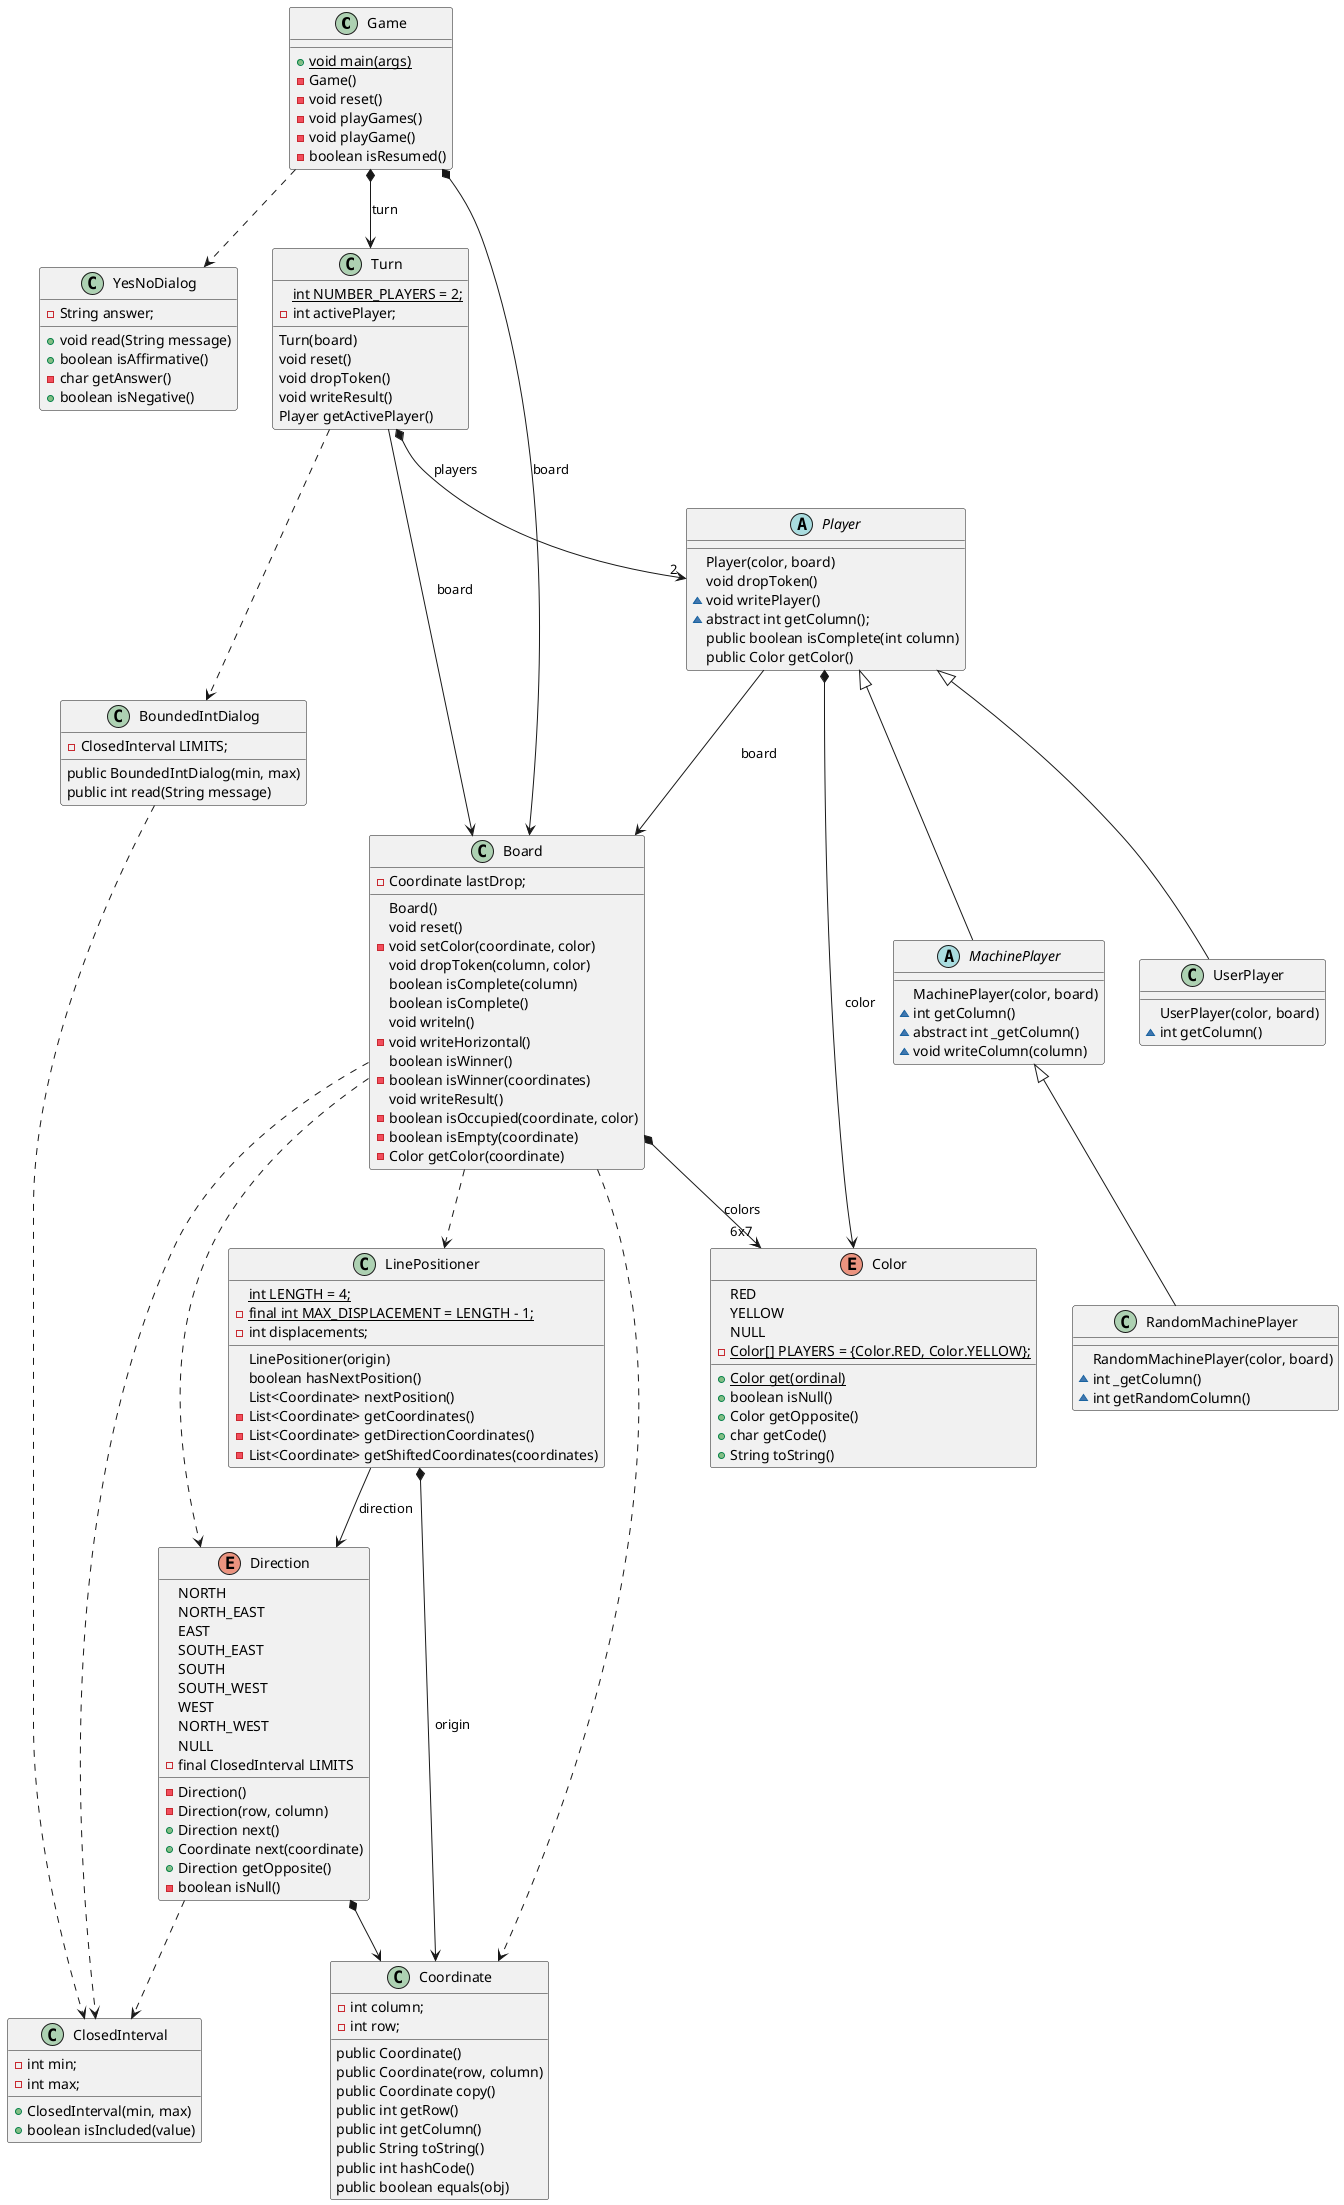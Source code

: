 @startuml


class Game {
  + {static} void main(args)
  - Game()
  - void reset()
  - void playGames()
  - void playGame()
  - boolean isResumed()
}

class YesNoDialog {
	- String answer;
	+ void read(String message)	
	+ boolean isAffirmative()	
	- char getAnswer()
	+ boolean isNegative() 
}

class Turn {
  {static} int NUMBER_PLAYERS = 2;
  - int activePlayer;
  Turn(board)
  void reset()
  void dropToken()
  void writeResult()
  Player getActivePlayer()
}

class BoundedIntDialog {
  - ClosedInterval LIMITS;
  public BoundedIntDialog(min, max)
  public int read(String message)
}

abstract class Player {
  Player(color, board)
  void dropToken()
  ~ void writePlayer()
  ~ abstract int getColumn();
  public boolean isComplete(int column)
  public Color getColor()
}

class UserPlayer extends Player {
  UserPlayer(color, board)
  ~ int getColumn()
}

abstract class MachinePlayer extends Player {
  MachinePlayer(color, board)
  ~ int getColumn()
  ~ abstract int _getColumn()
  ~ void writeColumn(column)
}

class RandomMachinePlayer extends MachinePlayer {
  RandomMachinePlayer(color, board)
  ~ int _getColumn()
  ~ int getRandomColumn()
}

class Board {
  - Coordinate lastDrop;
  Board()
  void reset()
  - void setColor(coordinate, color)
  void dropToken(column, color)
  boolean isComplete(column)
  boolean isComplete()
  void writeln()
  - void writeHorizontal()
  boolean isWinner()
  - boolean isWinner(coordinates)
  void writeResult()
  - boolean isOccupied(coordinate, color)
  - boolean isEmpty(coordinate)
  - Color getColor(coordinate)
}

class LinePositioner {
  {static} int LENGTH = 4;
  - {static} final int MAX_DISPLACEMENT = LENGTH - 1;
  - int displacements;
  LinePositioner(origin)
  boolean hasNextPosition()
  List<Coordinate> nextPosition()
  - List<Coordinate> getCoordinates()
  - List<Coordinate> getDirectionCoordinates()
  - List<Coordinate> getShiftedCoordinates(coordinates)
}

enum Color {
  RED
  YELLOW
  NULL
  - {static} Color[] PLAYERS = {Color.RED, Color.YELLOW};
  + {static} Color get(ordinal)
  + boolean isNull()
  + Color getOpposite()
  + char getCode()
  + String toString()
}

enum Direction {
  NORTH
  NORTH_EAST
  EAST
  SOUTH_EAST
  SOUTH
  SOUTH_WEST
  WEST
  NORTH_WEST
  NULL
  - final ClosedInterval LIMITS

  - Direction()
  - Direction(row, column)
  + Direction next()
	+ Coordinate next(coordinate)
	+ Direction getOpposite()
	- boolean isNull()
}

class Coordinate {
	- int column;
	- int row;
	public Coordinate() 
	public Coordinate(row, column)
	public Coordinate copy()
	public int getRow()
	public int getColumn() 
	public String toString() 
	public int hashCode()
	public boolean equals(obj) 
}

class ClosedInterval {
	- int min;
	- int max;
	+ ClosedInterval(min, max)
	+ boolean isIncluded(value)
}

Game *-down-> Turn : turn
Game *-down-> Board : board
Game .down.> YesNoDialog
Turn *-down-> "2" Player : players
Turn -down-> Board : board
Turn .down.> BoundedIntDialog
BoundedIntDialog .down.> ClosedInterval
Player *-down-> Color : color
Player -down-> Board : board
Board *-down-> "6x7" Color : colors
Board .down.> LinePositioner
Board .down.> Coordinate
Board .down.> Direction
Board .down.> ClosedInterval
LinePositioner *-down-> Coordinate : origin
LinePositioner -down-> Direction : direction
Direction *-down-> Coordinate
Direction .down.> ClosedInterval

@enduml
